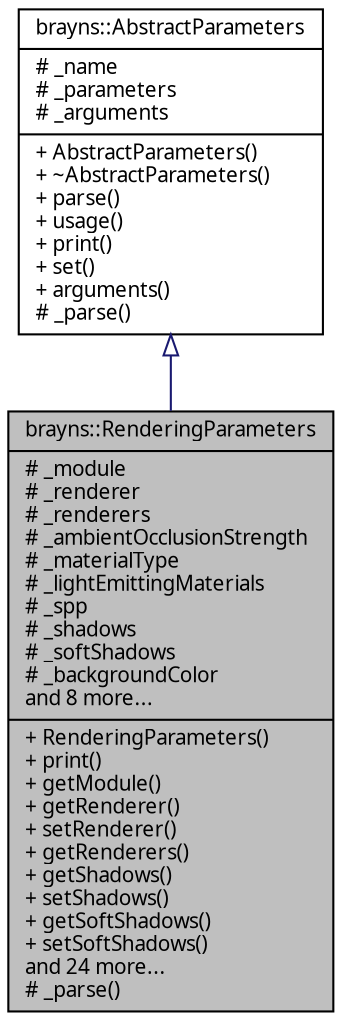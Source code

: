 digraph "brayns::RenderingParameters"
{
  edge [fontname="Sans",fontsize="10",labelfontname="Sans",labelfontsize="10"];
  node [fontname="Sans",fontsize="10",shape=record];
  Node1 [label="{brayns::RenderingParameters\n|# _module\l# _renderer\l# _renderers\l# _ambientOcclusionStrength\l# _materialType\l# _lightEmittingMaterials\l# _spp\l# _shadows\l# _softShadows\l# _backgroundColor\land 8 more...\l|+ RenderingParameters()\l+ print()\l+ getModule()\l+ getRenderer()\l+ setRenderer()\l+ getRenderers()\l+ getShadows()\l+ setShadows()\l+ getSoftShadows()\l+ setSoftShadows()\land 24 more...\l# _parse()\l}",height=0.2,width=0.4,color="black", fillcolor="grey75", style="filled" fontcolor="black"];
  Node2 -> Node1 [dir="back",color="midnightblue",fontsize="10",style="solid",arrowtail="onormal",fontname="Sans"];
  Node2 [label="{brayns::AbstractParameters\n|# _name\l# _parameters\l# _arguments\l|+ AbstractParameters()\l+ ~AbstractParameters()\l+ parse()\l+ usage()\l+ print()\l+ set()\l+ arguments()\l# _parse()\l}",height=0.2,width=0.4,color="black", fillcolor="white", style="filled",URL="$classbrayns_1_1_abstract_parameters.html",tooltip="Base class defining command line parameters. "];
}

